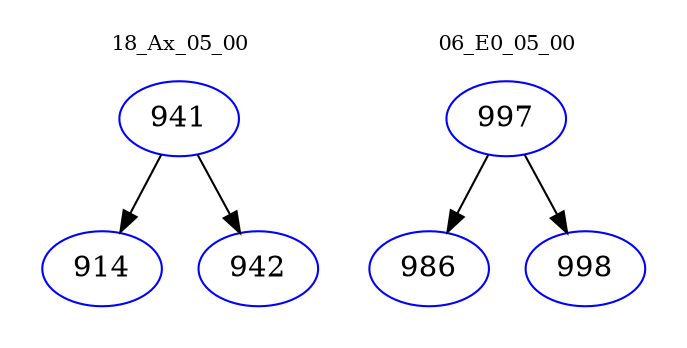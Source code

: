 digraph{
subgraph cluster_0 {
color = white
label = "18_Ax_05_00";
fontsize=10;
T0_941 [label="941", color="blue"]
T0_941 -> T0_914 [color="black"]
T0_914 [label="914", color="blue"]
T0_941 -> T0_942 [color="black"]
T0_942 [label="942", color="blue"]
}
subgraph cluster_1 {
color = white
label = "06_E0_05_00";
fontsize=10;
T1_997 [label="997", color="blue"]
T1_997 -> T1_986 [color="black"]
T1_986 [label="986", color="blue"]
T1_997 -> T1_998 [color="black"]
T1_998 [label="998", color="blue"]
}
}
